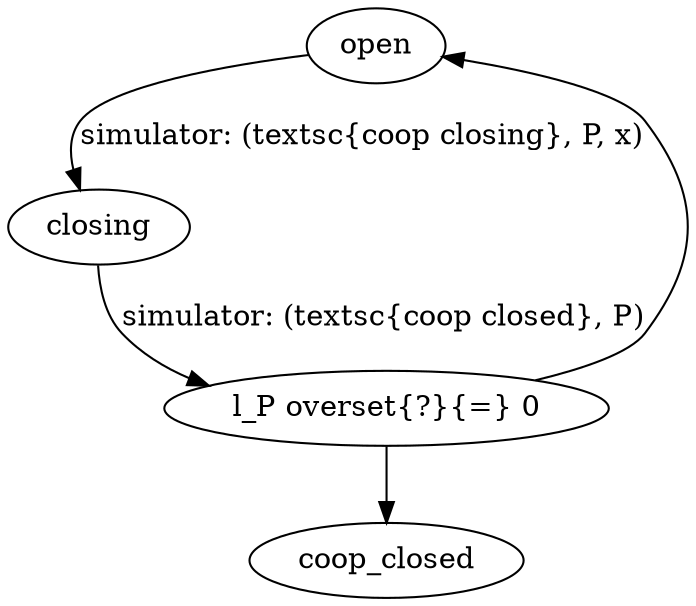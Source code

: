 digraph G {
  open [texlbl="\textsc{open}"]
  closing [texlbl="\textsc{coop} \textsc{closing}"]
  open -> closing [label="\simulator: (\textsc{coop closing}, P, x)"]

  check_layer [label="l_P \overset{?}{=} 0",style=diamond]
  closing -> check_layer [label="\simulator: (\textsc{coop closed}, P)"]
  coop_closed [texlbl="\textsc{coop closed}"]
  check_layer -> coop_closed [texlbl="True; $\text{bal}_P \gets \text{bal}_P + x$"]
  check_layer -> open [texlbl="False; $\text{bal}_P \gets \text{bal}_P + x$; $l_P \gets l_P - 1$"]
}
